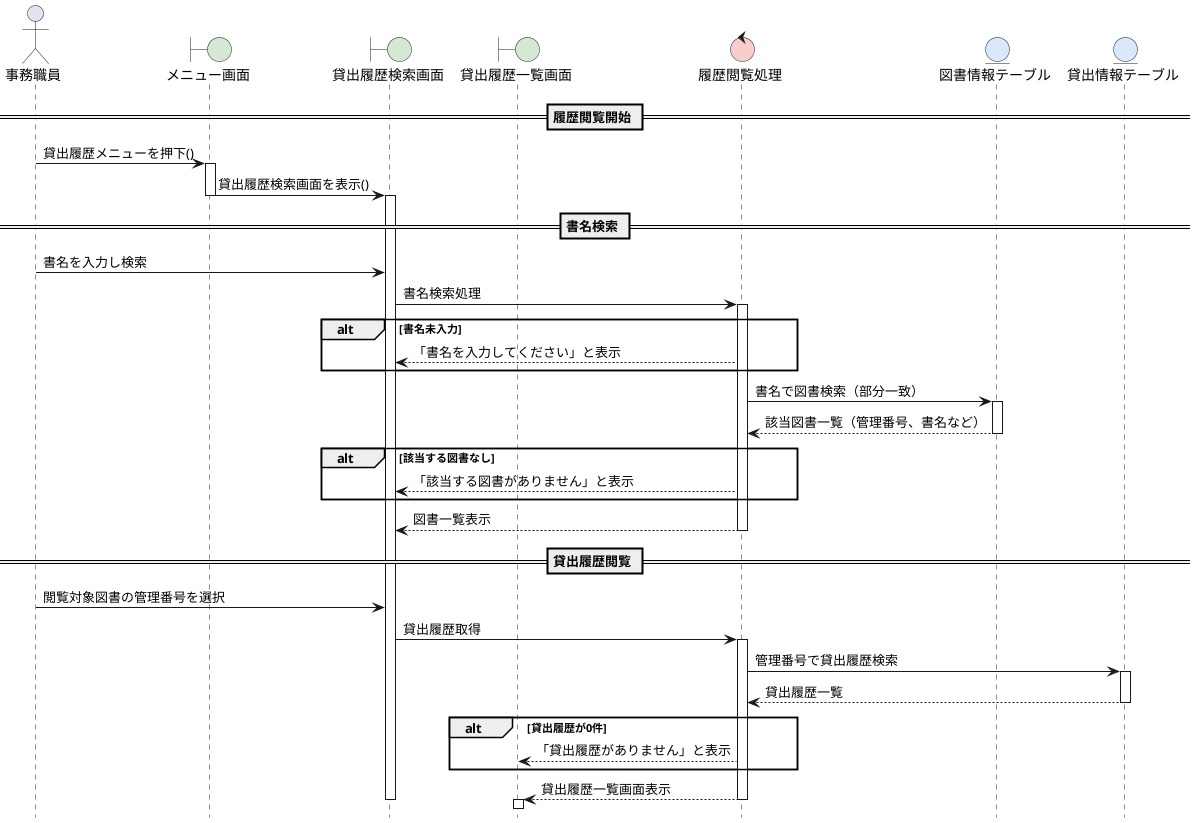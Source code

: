 @startuml 図書館システム-貸出履歴閲覧シーケンス図
hide footbox
skinparam boundaryBackgroundColor #D5E8D4
skinparam controlBackgroundColor  #F8CECC
skinparam entityBackgroundColor   #DAE8FC

actor 事務職員 as A
boundary "メニュー画面" as B1
boundary "貸出履歴検索画面" as B2
boundary "貸出履歴一覧画面" as B3
control "履歴閲覧処理" as C1

entity "図書情報テーブル" as BookDB
entity "貸出情報テーブル" as LoanDB

== 履歴閲覧開始 ==
A -> B1: 貸出履歴メニューを押下()
activate B1
B1 -> B2: 貸出履歴検索画面を表示()
deactivate B1
activate B2

== 書名検索 ==
A -> B2: 書名を入力し検索
B2 -> C1: 書名検索処理
activate C1

alt 書名未入力
    C1 --> B2: 「書名を入力してください」と表示
end

C1 -> BookDB: 書名で図書検索（部分一致）
activate BookDB
BookDB --> C1: 該当図書一覧（管理番号、書名など）
deactivate BookDB

alt 該当する図書なし
    C1 --> B2: 「該当する図書がありません」と表示
end

C1 --> B2: 図書一覧表示
deactivate C1

== 貸出履歴閲覧 ==
A -> B2: 閲覧対象図書の管理番号を選択
B2 -> C1: 貸出履歴取得
activate C1
C1 -> LoanDB: 管理番号で貸出履歴検索
activate LoanDB
LoanDB --> C1: 貸出履歴一覧
deactivate LoanDB

alt 貸出履歴が0件
    C1 --> B3: 「貸出履歴がありません」と表示
end

C1 --> B3: 貸出履歴一覧画面表示
deactivate C1
deactivate B2
activate B3

@enduml
